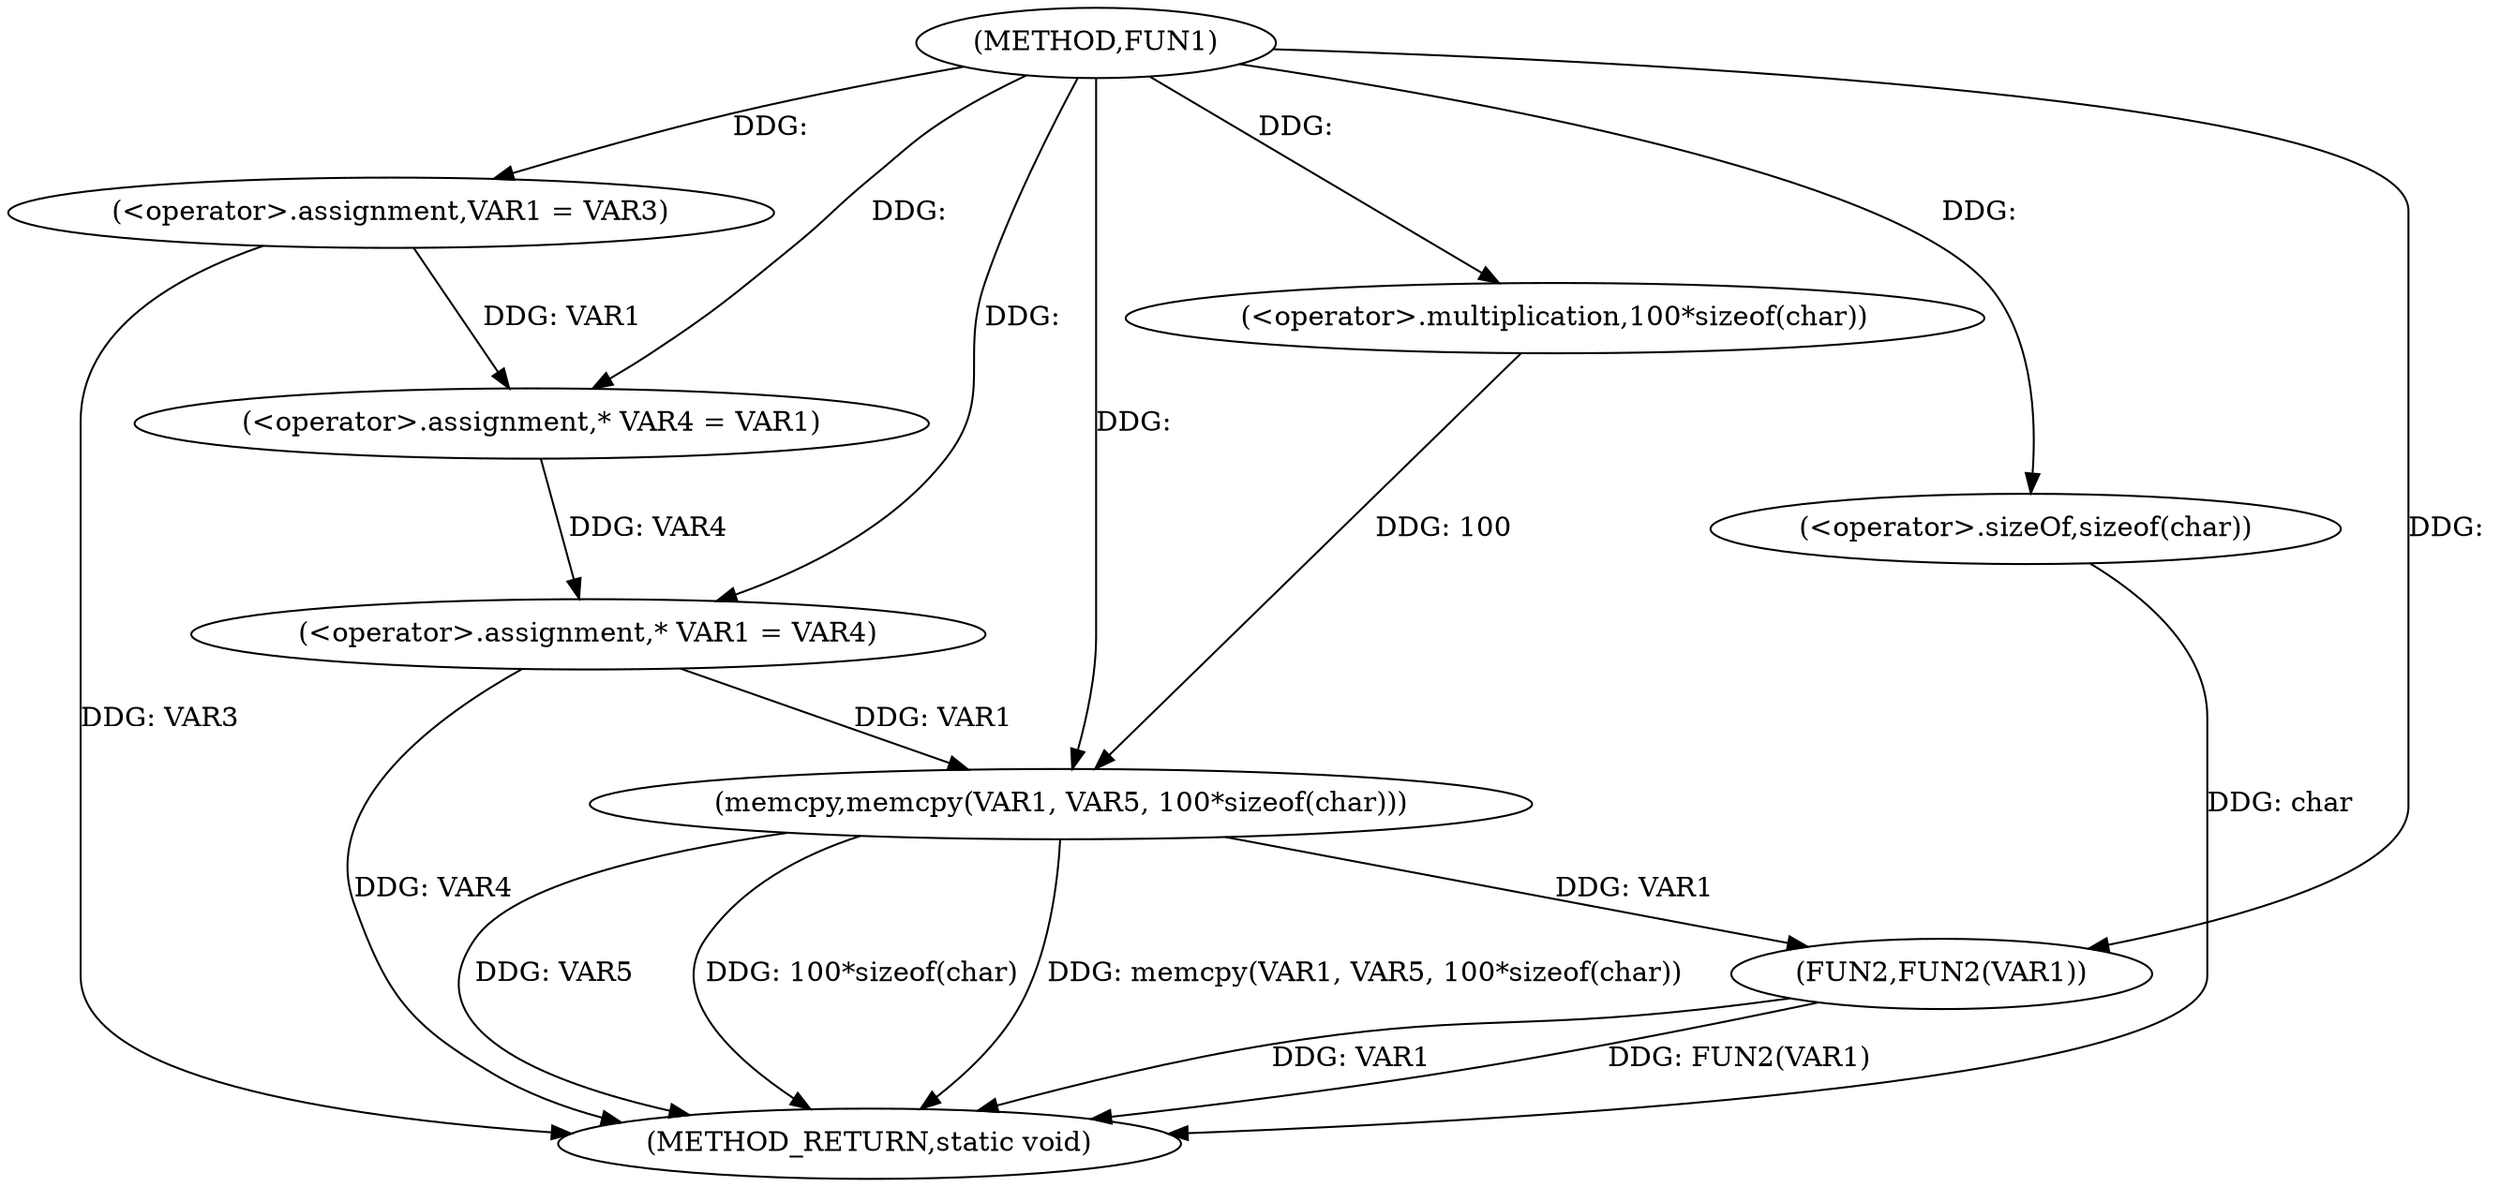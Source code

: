 digraph FUN1 {  
"1000100" [label = "(METHOD,FUN1)" ]
"1000128" [label = "(METHOD_RETURN,static void)" ]
"1000105" [label = "(<operator>.assignment,VAR1 = VAR3)" ]
"1000110" [label = "(<operator>.assignment,* VAR4 = VAR1)" ]
"1000114" [label = "(<operator>.assignment,* VAR1 = VAR4)" ]
"1000119" [label = "(memcpy,memcpy(VAR1, VAR5, 100*sizeof(char)))" ]
"1000122" [label = "(<operator>.multiplication,100*sizeof(char))" ]
"1000124" [label = "(<operator>.sizeOf,sizeof(char))" ]
"1000126" [label = "(FUN2,FUN2(VAR1))" ]
  "1000126" -> "1000128"  [ label = "DDG: FUN2(VAR1)"] 
  "1000124" -> "1000128"  [ label = "DDG: char"] 
  "1000105" -> "1000128"  [ label = "DDG: VAR3"] 
  "1000119" -> "1000128"  [ label = "DDG: VAR5"] 
  "1000126" -> "1000128"  [ label = "DDG: VAR1"] 
  "1000119" -> "1000128"  [ label = "DDG: 100*sizeof(char)"] 
  "1000119" -> "1000128"  [ label = "DDG: memcpy(VAR1, VAR5, 100*sizeof(char))"] 
  "1000114" -> "1000128"  [ label = "DDG: VAR4"] 
  "1000100" -> "1000105"  [ label = "DDG: "] 
  "1000105" -> "1000110"  [ label = "DDG: VAR1"] 
  "1000100" -> "1000110"  [ label = "DDG: "] 
  "1000110" -> "1000114"  [ label = "DDG: VAR4"] 
  "1000100" -> "1000114"  [ label = "DDG: "] 
  "1000114" -> "1000119"  [ label = "DDG: VAR1"] 
  "1000100" -> "1000119"  [ label = "DDG: "] 
  "1000122" -> "1000119"  [ label = "DDG: 100"] 
  "1000100" -> "1000122"  [ label = "DDG: "] 
  "1000100" -> "1000124"  [ label = "DDG: "] 
  "1000119" -> "1000126"  [ label = "DDG: VAR1"] 
  "1000100" -> "1000126"  [ label = "DDG: "] 
}
